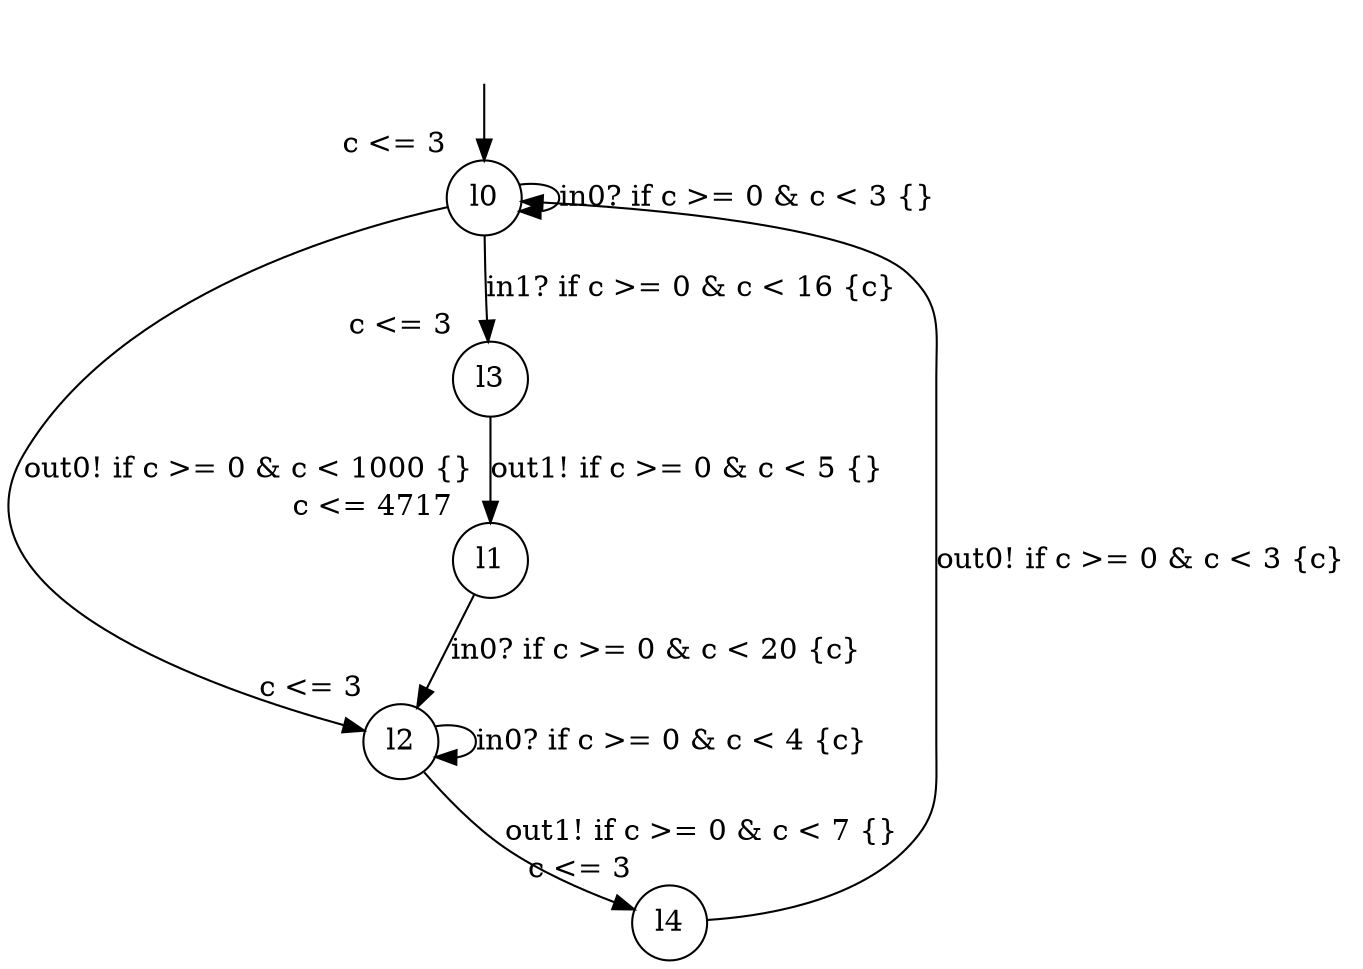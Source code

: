 digraph g {
__start0 [label="" shape="none"];
l0 [shape="circle" margin=0 label="l0", xlabel="c <= 3"];
l1 [shape="circle" margin=0 label="l1", xlabel="c <= 4717"];
l2 [shape="circle" margin=0 label="l2", xlabel="c <= 3"];
l3 [shape="circle" margin=0 label="l3", xlabel="c <= 3"];
l4 [shape="circle" margin=0 label="l4", xlabel="c <= 3"];
l0 -> l0 [label="in0? if c >= 0 & c < 3 {} "];
l0 -> l3 [label="in1? if c >= 0 & c < 16 {c} "];
l0 -> l2 [label="out0! if c >= 0 & c < 1000 {} "];
l1 -> l2 [label="in0? if c >= 0 & c < 20 {c} "];
l2 -> l2 [label="in0? if c >= 0 & c < 4 {c} "];
l2 -> l4 [label="out1! if c >= 0 & c < 7 {} "];
l3 -> l1 [label="out1! if c >= 0 & c < 5 {} "];
l4 -> l0 [label="out0! if c >= 0 & c < 3 {c} "];
__start0 -> l0;
}
